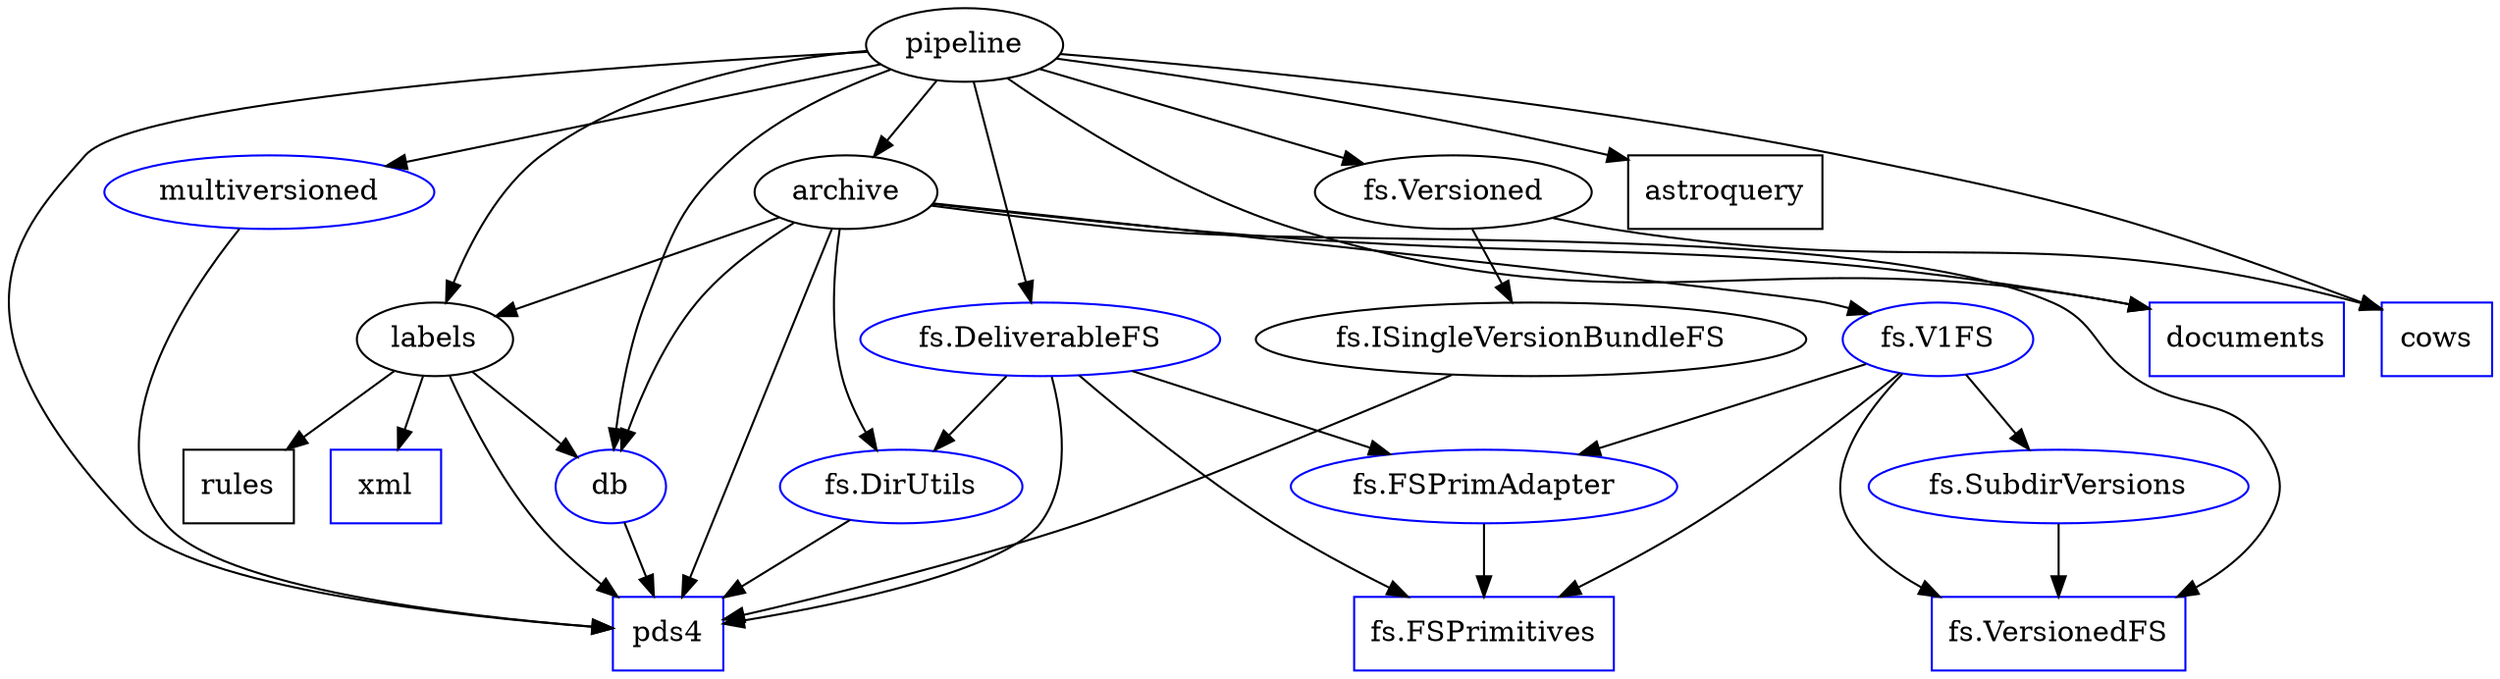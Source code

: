 /* Here's the tentative shape, based on the Python2.7 version of
 * PDART. It may not be right.
 *
 * I broke up the modules within fs to see what's used by whom.
 * Unfortunately, that package is a bit of a mess.
 *
 * Note that there is a SubdirVersions in both fs and multiversioned.
 *
 * Mark nodes blue when done.
 * 
 * Use this as a guide of what to convert next.
 */

digraph {
    "fs.DeliverableFS"[color=blue];
    "fs.DirUtils"[color=blue];
    "fs.FSPrimAdapter"[color=blue];
    "fs.FSPrimitives"[shape=box;color=blue];
    "fs.SubdirVersions"[color=blue];
    "fs.V1FS"[color=blue];
    "fs.VersionedFS"[shape=box;color=blue];
    astroquery[shape=box];
    cows[shape=box;color=blue];
    db[color=blue];
    documents[shape=box;color=blue];
    multiversioned[color=blue];
    pds4[shape=box;color=blue];
    rules[shape=box];
    xml[shape=box;color=blue];

    "fs.DeliverableFS" -> "fs.DirUtils";
    "fs.DeliverableFS" -> "fs.FSPrimAdapter";
    "fs.DeliverableFS" -> "fs.FSPrimitives";
    "fs.DeliverableFS" -> pds4;
    "fs.DirUtils" -> pds4;
    "fs.FSPrimAdapter" -> "fs.FSPrimitives";
    "fs.ISingleVersionBundleFS" -> pds4;
    "fs.SubdirVersions" -> "fs.VersionedFS";
    "fs.V1FS" -> "fs.FSPrimAdapter";
    "fs.V1FS" -> "fs.FSPrimitives";
    "fs.V1FS" -> "fs.SubdirVersions";
    "fs.V1FS" -> "fs.VersionedFS";
    "fs.Versioned" -> "fs.ISingleVersionBundleFS";
    "fs.Versioned" -> cows;
    archive -> "fs.DirUtils";
    archive -> "fs.V1FS";
    archive -> "fs.VersionedFS";
    archive -> db;
    archive -> documents;
    archive -> labels;
    archive -> pds4;
    db -> pds4;
    labels -> db;
    labels -> pds4;
    labels -> rules;
    labels -> xml;
    multiversioned -> pds4;
    pipeline -> "fs.DeliverableFS";
    pipeline -> "fs.Versioned";
    pipeline -> archive;
    pipeline -> astroquery
    pipeline -> cows;
    pipeline -> db;
    pipeline -> documents;
    pipeline -> labels;
    pipeline -> multiversioned;
    pipeline -> pds4;
}
